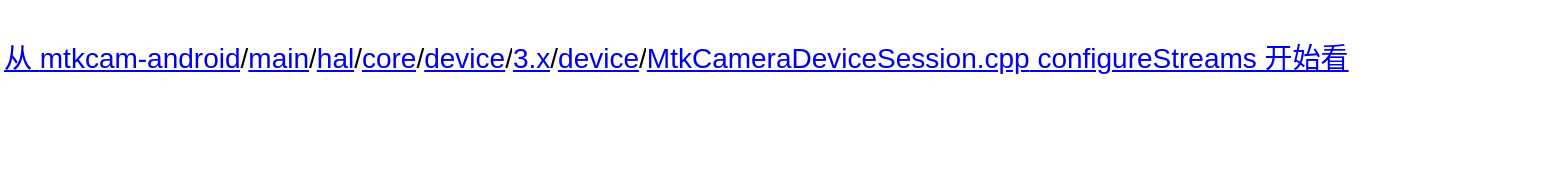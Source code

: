 <mxfile version="27.0.6">
  <diagram name="第 1 页" id="Ver2i_BrW1_E4wpHf92U">
    <mxGraphModel dx="1426" dy="751" grid="1" gridSize="10" guides="1" tooltips="1" connect="1" arrows="1" fold="1" page="1" pageScale="1" pageWidth="827" pageHeight="1169" math="0" shadow="0">
      <root>
        <mxCell id="0" />
        <mxCell id="1" parent="0" />
        <UserObject label="&lt;div style=&quot;font-size: 14px; font-weight: normal;&quot;&gt;&lt;p&gt;&lt;span style=&quot;background-color: rgb(255, 255, 255);&quot;&gt;&lt;a href=&quot;http://10.2.12.151/Burberry_DEV19/xref/ALPS_150_MP0_VP0002_1555_dvlp/vendor/mediatek/proprietary/hardware/mtkcam-android/&quot; style=&quot;background-color: rgb(255, 255, 255);&quot;&gt;从 &lt;/a&gt;&lt;/span&gt;&lt;span style=&quot;background-color: rgb(255, 255, 255);&quot;&gt;&lt;a href=&quot;http://10.2.12.151/Burberry_DEV19/xref/ALPS_150_MP0_VP0002_1555_dvlp/vendor/mediatek/proprietary/hardware/mtkcam-android/&quot; style=&quot;background-color: rgb(255, 255, 255);&quot;&gt;mtkcam-android&lt;/a&gt;&lt;/span&gt;&lt;span style=&quot;background-color: rgb(255, 255, 255);&quot;&gt;/&lt;/span&gt;&lt;span style=&quot;background-color: rgb(255, 255, 255);&quot;&gt;&lt;a href=&quot;http://10.2.12.151/Burberry_DEV19/xref/ALPS_150_MP0_VP0002_1555_dvlp/vendor/mediatek/proprietary/hardware/mtkcam-android/main/&quot; style=&quot;background-color: rgb(255, 255, 255);&quot;&gt;main&lt;/a&gt;&lt;/span&gt;&lt;span style=&quot;background-color: rgb(255, 255, 255);&quot;&gt;/&lt;/span&gt;&lt;span style=&quot;background-color: rgb(255, 255, 255);&quot;&gt;&lt;a href=&quot;http://10.2.12.151/Burberry_DEV19/xref/ALPS_150_MP0_VP0002_1555_dvlp/vendor/mediatek/proprietary/hardware/mtkcam-android/main/hal/&quot; style=&quot;background-color: rgb(255, 255, 255);&quot;&gt;hal&lt;/a&gt;&lt;/span&gt;&lt;span style=&quot;background-color: rgb(255, 255, 255);&quot;&gt;/&lt;/span&gt;&lt;span style=&quot;background-color: rgb(255, 255, 255);&quot;&gt;&lt;a href=&quot;http://10.2.12.151/Burberry_DEV19/xref/ALPS_150_MP0_VP0002_1555_dvlp/vendor/mediatek/proprietary/hardware/mtkcam-android/main/hal/core/&quot; style=&quot;background-color: rgb(255, 255, 255);&quot;&gt;core&lt;/a&gt;&lt;/span&gt;&lt;span style=&quot;background-color: rgb(255, 255, 255);&quot;&gt;/&lt;/span&gt;&lt;span style=&quot;background-color: rgb(255, 255, 255);&quot;&gt;&lt;a href=&quot;http://10.2.12.151/Burberry_DEV19/xref/ALPS_150_MP0_VP0002_1555_dvlp/vendor/mediatek/proprietary/hardware/mtkcam-android/main/hal/core/device/&quot; style=&quot;background-color: rgb(255, 255, 255);&quot;&gt;device&lt;/a&gt;&lt;/span&gt;&lt;span style=&quot;background-color: rgb(255, 255, 255);&quot;&gt;/&lt;/span&gt;&lt;span style=&quot;background-color: rgb(255, 255, 255);&quot;&gt;&lt;a href=&quot;http://10.2.12.151/Burberry_DEV19/xref/ALPS_150_MP0_VP0002_1555_dvlp/vendor/mediatek/proprietary/hardware/mtkcam-android/main/hal/core/device/3.x/&quot; style=&quot;background-color: rgb(255, 255, 255);&quot;&gt;3.x&lt;/a&gt;&lt;/span&gt;&lt;span style=&quot;background-color: rgb(255, 255, 255);&quot;&gt;/&lt;/span&gt;&lt;span style=&quot;background-color: rgb(255, 255, 255);&quot;&gt;&lt;a href=&quot;http://10.2.12.151/Burberry_DEV19/xref/ALPS_150_MP0_VP0002_1555_dvlp/vendor/mediatek/proprietary/hardware/mtkcam-android/main/hal/core/device/3.x/device/&quot; style=&quot;background-color: rgb(255, 255, 255);&quot;&gt;device&lt;/a&gt;&lt;/span&gt;&lt;span style=&quot;background-color: rgb(255, 255, 255);&quot;&gt;/&lt;/span&gt;&lt;span style=&quot;background-color: rgb(255, 255, 255);&quot;&gt;&lt;a href=&quot;http://10.2.12.151/Burberry_DEV19/xref/ALPS_150_MP0_VP0002_1555_dvlp/vendor/mediatek/proprietary/hardware/mtkcam-android/main/hal/core/device/3.x/device/MtkCameraDeviceSession.cpp&quot; style=&quot;background-color: rgb(255, 255, 255);&quot;&gt;MtkCameraDeviceSession.cpp&lt;/a&gt;&lt;/span&gt;&lt;span style=&quot;background-color: rgb(255, 255, 255);&quot;&gt;&lt;a href=&quot;http://10.2.12.151/Burberry_DEV19/xref/ALPS_150_MP0_VP0002_1555_dvlp/vendor/mediatek/proprietary/hardware/mtkcam-android/main/hal/core/device/3.x/device/MtkCameraDeviceSession.cpp&quot; style=&quot;background-color: rgb(255, 255, 255);&quot;&gt; configureStreams 开始看&lt;/a&gt;&lt;/span&gt;&lt;/p&gt;&lt;/div&gt;&lt;span style=&quot;white-space:pre-wrap;&quot;&gt;&lt;/span&gt;" link="&lt;div style=&quot;font-size:14px;font-weight:normal;color:rgba(31,35,41,1.0);&quot;&gt;&lt;p&gt;&lt;span style=&quot;color:rgba(32,48,162,1.0);background-color:rgba(255,255,255,1.0);&quot;&gt;&lt;a style=&quot;color:rgba(32,48,162,1.0);background-color:rgba(255,255,255,1.0);&quot; href=&quot;http://10.2.12.151/Burberry_DEV19/xref/ALPS_150_MP0_VP0002_1555_dvlp/vendor/mediatek/proprietary/hardware/mtkcam-android/&quot;&gt;从 &lt;/a&gt;&lt;/span&gt;&lt;span style=&quot;color:rgba(32,48,162,1.0);background-color:rgba(255,255,255,1.0);&quot;&gt;&lt;a style=&quot;color:rgba(32,48,162,1.0);background-color:rgba(255,255,255,1.0);&quot; href=&quot;http://10.2.12.151/Burberry_DEV19/xref/ALPS_150_MP0_VP0002_1555_dvlp/vendor/mediatek/proprietary/hardware/mtkcam-android/&quot;&gt;mtkcam-android&lt;/a&gt;&lt;/span&gt;&lt;span style=&quot;color:rgba(0,0,0,1.0);background-color:rgba(255,255,255,1.0);&quot;&gt;/&lt;/span&gt;&lt;span style=&quot;color:rgba(32,48,162,1.0);background-color:rgba(255,255,255,1.0);&quot;&gt;&lt;a style=&quot;color:rgba(32,48,162,1.0);background-color:rgba(255,255,255,1.0);&quot; href=&quot;http://10.2.12.151/Burberry_DEV19/xref/ALPS_150_MP0_VP0002_1555_dvlp/vendor/mediatek/proprietary/hardware/mtkcam-android/main/&quot;&gt;main&lt;/a&gt;&lt;/span&gt;&lt;span style=&quot;color:rgba(0,0,0,1.0);background-color:rgba(255,255,255,1.0);&quot;&gt;/&lt;/span&gt;&lt;span style=&quot;color:rgba(32,48,162,1.0);background-color:rgba(255,255,255,1.0);&quot;&gt;&lt;a style=&quot;color:rgba(32,48,162,1.0);background-color:rgba(255,255,255,1.0);&quot; href=&quot;http://10.2.12.151/Burberry_DEV19/xref/ALPS_150_MP0_VP0002_1555_dvlp/vendor/mediatek/proprietary/hardware/mtkcam-android/main/hal/&quot;&gt;hal&lt;/a&gt;&lt;/span&gt;&lt;span style=&quot;color:rgba(0,0,0,1.0);background-color:rgba(255,255,255,1.0);&quot;&gt;/&lt;/span&gt;&lt;span style=&quot;color:rgba(32,48,162,1.0);background-color:rgba(255,255,255,1.0);&quot;&gt;&lt;a style=&quot;color:rgba(32,48,162,1.0);background-color:rgba(255,255,255,1.0);&quot; href=&quot;http://10.2.12.151/Burberry_DEV19/xref/ALPS_150_MP0_VP0002_1555_dvlp/vendor/mediatek/proprietary/hardware/mtkcam-android/main/hal/core/&quot;&gt;core&lt;/a&gt;&lt;/span&gt;&lt;span style=&quot;color:rgba(0,0,0,1.0);background-color:rgba(255,255,255,1.0);&quot;&gt;/&lt;/span&gt;&lt;span style=&quot;color:rgba(32,48,162,1.0);background-color:rgba(255,255,255,1.0);&quot;&gt;&lt;a style=&quot;color:rgba(32,48,162,1.0);background-color:rgba(255,255,255,1.0);&quot; href=&quot;http://10.2.12.151/Burberry_DEV19/xref/ALPS_150_MP0_VP0002_1555_dvlp/vendor/mediatek/proprietary/hardware/mtkcam-android/main/hal/core/device/&quot;&gt;device&lt;/a&gt;&lt;/span&gt;&lt;span style=&quot;color:rgba(0,0,0,1.0);background-color:rgba(255,255,255,1.0);&quot;&gt;/&lt;/span&gt;&lt;span style=&quot;color:rgba(32,48,162,1.0);background-color:rgba(255,255,255,1.0);&quot;&gt;&lt;a style=&quot;color:rgba(32,48,162,1.0);background-color:rgba(255,255,255,1.0);&quot; href=&quot;http://10.2.12.151/Burberry_DEV19/xref/ALPS_150_MP0_VP0002_1555_dvlp/vendor/mediatek/proprietary/hardware/mtkcam-android/main/hal/core/device/3.x/&quot;&gt;3.x&lt;/a&gt;&lt;/span&gt;&lt;span style=&quot;color:rgba(0,0,0,1.0);background-color:rgba(255,255,255,1.0);&quot;&gt;/&lt;/span&gt;&lt;span style=&quot;color:rgba(32,48,162,1.0);background-color:rgba(255,255,255,1.0);&quot;&gt;&lt;a style=&quot;color:rgba(32,48,162,1.0);background-color:rgba(255,255,255,1.0);&quot; href=&quot;http://10.2.12.151/Burberry_DEV19/xref/ALPS_150_MP0_VP0002_1555_dvlp/vendor/mediatek/proprietary/hardware/mtkcam-android/main/hal/core/device/3.x/device/&quot;&gt;device&lt;/a&gt;&lt;/span&gt;&lt;span style=&quot;color:rgba(0,0,0,1.0);background-color:rgba(255,255,255,1.0);&quot;&gt;/&lt;/span&gt;&lt;span style=&quot;color:rgba(32,48,162,1.0);background-color:rgba(255,255,255,1.0);&quot;&gt;&lt;a style=&quot;color:rgba(32,48,162,1.0);background-color:rgba(255,255,255,1.0);&quot; href=&quot;http://10.2.12.151/Burberry_DEV19/xref/ALPS_150_MP0_VP0002_1555_dvlp/vendor/mediatek/proprietary/hardware/mtkcam-android/main/hal/core/device/3.x/device/MtkCameraDeviceSession.cpp&quot;&gt;MtkCameraDeviceSession.cpp&lt;/a&gt;&lt;/span&gt;&lt;span style=&quot;color:rgba(32,48,162,1.0);background-color:rgba(255,255,255,1.0);&quot;&gt;&lt;a style=&quot;color:rgba(32,48,162,1.0);background-color:rgba(255,255,255,1.0);&quot; href=&quot;http://10.2.12.151/Burberry_DEV19/xref/ALPS_150_MP0_VP0002_1555_dvlp/vendor/mediatek/proprietary/hardware/mtkcam-android/main/hal/core/device/3.x/device/MtkCameraDeviceSession.cpp&quot;&gt; configureStreams 开始看&lt;/a&gt;&lt;/span&gt;&lt;/p&gt;&lt;/div&gt;&lt;span style=&quot;white-space:pre-wrap;&quot;&gt;&lt;/span&gt;" id="SvlD7Iiz4jd9U657T9eO-2">
          <mxCell style="text;whiteSpace=wrap;html=1;fontColor=default;" vertex="1" parent="1">
            <mxGeometry x="200" y="170" width="770" height="90" as="geometry" />
          </mxCell>
        </UserObject>
      </root>
    </mxGraphModel>
  </diagram>
</mxfile>

